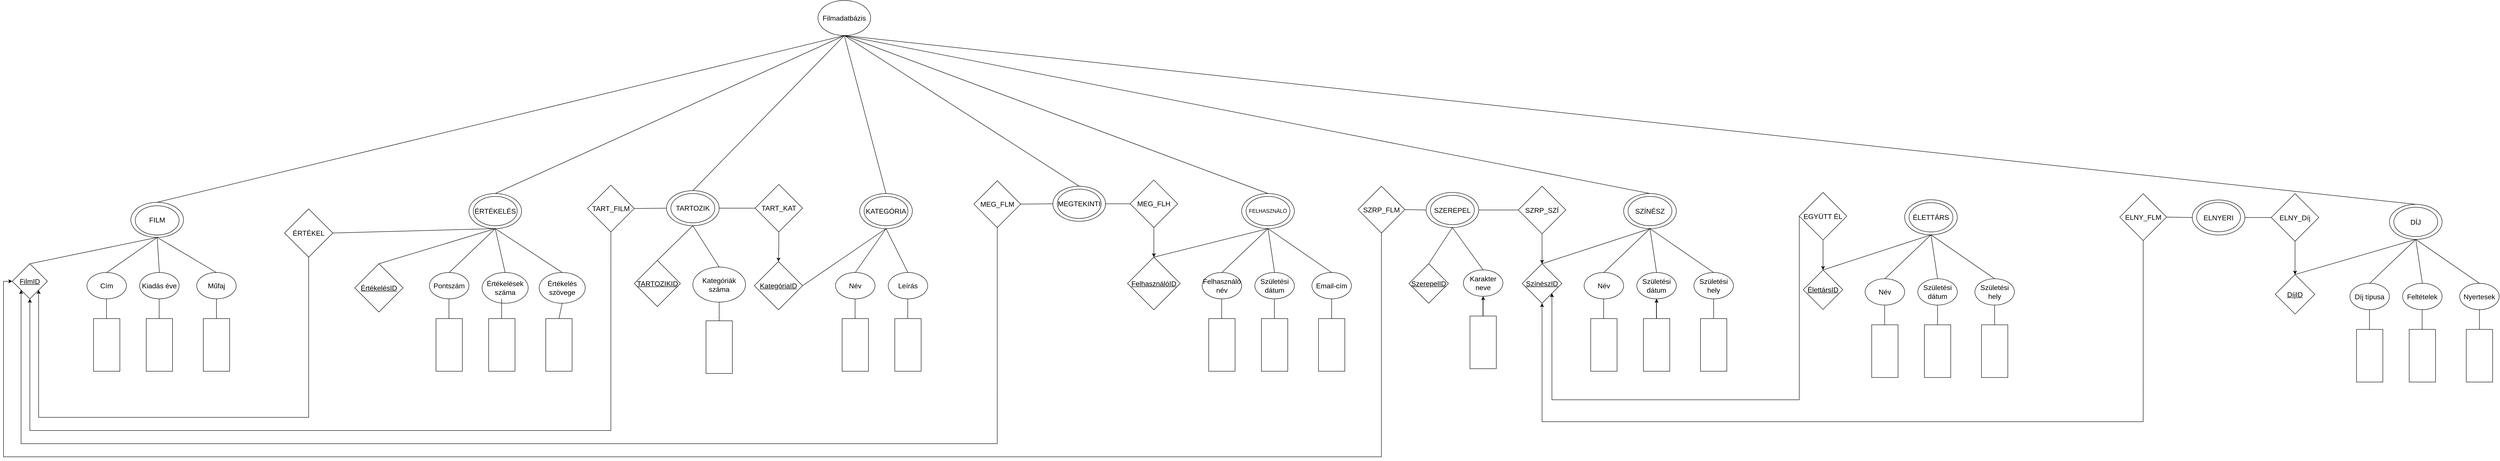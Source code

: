 <mxfile version="22.1.3" type="device">
  <diagram name="Page-1" id="rZ-eUcgFqtCECb6IA8Du">
    <mxGraphModel dx="1560" dy="2093" grid="1" gridSize="10" guides="1" tooltips="1" connect="1" arrows="1" fold="1" page="1" pageScale="1" pageWidth="827" pageHeight="1169" math="0" shadow="0">
      <root>
        <mxCell id="0" />
        <mxCell id="1" parent="0" />
        <mxCell id="nhvX_3EtibqRzgdDVzNb-2" value="&lt;font style=&quot;font-size: 16px;&quot;&gt;Filmadatbázis&lt;/font&gt;" style="ellipse;whiteSpace=wrap;html=1;fontSize=16;" parent="1" vertex="1">
          <mxGeometry x="1135" y="-200" width="120" height="80" as="geometry" />
        </mxCell>
        <mxCell id="nhvX_3EtibqRzgdDVzNb-3" value="FILM" style="ellipse;whiteSpace=wrap;html=1;fontSize=16;fillStyle=auto;shadow=0;labelBorderColor=none;labelBackgroundColor=none;" parent="1" vertex="1">
          <mxGeometry x="-430" y="260" width="120" height="80" as="geometry" />
        </mxCell>
        <mxCell id="nhvX_3EtibqRzgdDVzNb-5" value="ÉRTÉKELÉS" style="ellipse;whiteSpace=wrap;html=1;fontSize=16;" parent="1" vertex="1">
          <mxGeometry x="340" y="240" width="120" height="80" as="geometry" />
        </mxCell>
        <mxCell id="nhvX_3EtibqRzgdDVzNb-8" value="Cím" style="ellipse;whiteSpace=wrap;html=1;fontSize=16;" parent="1" vertex="1">
          <mxGeometry x="-530" y="420" width="90" height="60" as="geometry" />
        </mxCell>
        <mxCell id="nhvX_3EtibqRzgdDVzNb-9" value="Kiadás éve" style="ellipse;whiteSpace=wrap;html=1;fontSize=16;" parent="1" vertex="1">
          <mxGeometry x="-410" y="420" width="90" height="60" as="geometry" />
        </mxCell>
        <mxCell id="nhvX_3EtibqRzgdDVzNb-10" value="Műfaj" style="ellipse;whiteSpace=wrap;html=1;fontSize=16;" parent="1" vertex="1">
          <mxGeometry x="-280" y="420" width="90" height="60" as="geometry" />
        </mxCell>
        <mxCell id="nhvX_3EtibqRzgdDVzNb-11" value="" style="endArrow=none;html=1;rounded=0;entryX=0.5;entryY=1;entryDx=0;entryDy=0;exitX=0.5;exitY=0;exitDx=0;exitDy=0;fontSize=16;" parent="1" source="nhvX_3EtibqRzgdDVzNb-10" target="nhvX_3EtibqRzgdDVzNb-3" edge="1">
          <mxGeometry width="50" height="50" relative="1" as="geometry">
            <mxPoint x="-240" y="440" as="sourcePoint" />
            <mxPoint x="-190" y="390" as="targetPoint" />
          </mxGeometry>
        </mxCell>
        <mxCell id="nhvX_3EtibqRzgdDVzNb-12" value="" style="endArrow=none;html=1;rounded=0;exitX=0.5;exitY=0;exitDx=0;exitDy=0;fontSize=16;" parent="1" source="nhvX_3EtibqRzgdDVzNb-9" edge="1">
          <mxGeometry width="50" height="50" relative="1" as="geometry">
            <mxPoint x="-240" y="440" as="sourcePoint" />
            <mxPoint x="-370" y="340" as="targetPoint" />
          </mxGeometry>
        </mxCell>
        <mxCell id="nhvX_3EtibqRzgdDVzNb-13" value="" style="endArrow=none;html=1;rounded=0;entryX=0.5;entryY=1;entryDx=0;entryDy=0;exitX=0.5;exitY=0;exitDx=0;exitDy=0;fontSize=16;" parent="1" source="nhvX_3EtibqRzgdDVzNb-8" target="nhvX_3EtibqRzgdDVzNb-3" edge="1">
          <mxGeometry width="50" height="50" relative="1" as="geometry">
            <mxPoint x="-240" y="440" as="sourcePoint" />
            <mxPoint x="-190" y="390" as="targetPoint" />
          </mxGeometry>
        </mxCell>
        <mxCell id="nhvX_3EtibqRzgdDVzNb-14" value="" style="rounded=0;whiteSpace=wrap;html=1;rotation=90;fontSize=16;" parent="1" vertex="1">
          <mxGeometry x="-545" y="555" width="120" height="60" as="geometry" />
        </mxCell>
        <mxCell id="nhvX_3EtibqRzgdDVzNb-15" value="" style="rounded=0;whiteSpace=wrap;html=1;rotation=90;fontSize=16;" parent="1" vertex="1">
          <mxGeometry x="-295" y="555" width="120" height="60" as="geometry" />
        </mxCell>
        <mxCell id="nhvX_3EtibqRzgdDVzNb-16" value="" style="rounded=0;whiteSpace=wrap;html=1;rotation=90;fontSize=16;" parent="1" vertex="1">
          <mxGeometry x="-425" y="555" width="120" height="60" as="geometry" />
        </mxCell>
        <mxCell id="nhvX_3EtibqRzgdDVzNb-17" value="" style="endArrow=none;html=1;rounded=0;entryX=0.5;entryY=1;entryDx=0;entryDy=0;exitX=0;exitY=0.5;exitDx=0;exitDy=0;fontSize=16;" parent="1" source="nhvX_3EtibqRzgdDVzNb-15" target="nhvX_3EtibqRzgdDVzNb-10" edge="1">
          <mxGeometry width="50" height="50" relative="1" as="geometry">
            <mxPoint x="-240" y="540" as="sourcePoint" />
            <mxPoint x="-190" y="490" as="targetPoint" />
          </mxGeometry>
        </mxCell>
        <mxCell id="nhvX_3EtibqRzgdDVzNb-18" value="" style="endArrow=none;html=1;rounded=0;entryX=0.5;entryY=1;entryDx=0;entryDy=0;exitX=0;exitY=0.5;exitDx=0;exitDy=0;fontSize=16;" parent="1" edge="1">
          <mxGeometry width="50" height="50" relative="1" as="geometry">
            <mxPoint x="-365.48" y="525" as="sourcePoint" />
            <mxPoint x="-365.48" y="480" as="targetPoint" />
          </mxGeometry>
        </mxCell>
        <mxCell id="nhvX_3EtibqRzgdDVzNb-19" value="" style="endArrow=none;html=1;rounded=0;entryX=0.5;entryY=1;entryDx=0;entryDy=0;exitX=0;exitY=0.5;exitDx=0;exitDy=0;fontSize=16;" parent="1" edge="1">
          <mxGeometry width="50" height="50" relative="1" as="geometry">
            <mxPoint x="-485.48" y="525" as="sourcePoint" />
            <mxPoint x="-485.48" y="480" as="targetPoint" />
          </mxGeometry>
        </mxCell>
        <mxCell id="nhvX_3EtibqRzgdDVzNb-20" value="&lt;u style=&quot;font-size: 16px;&quot;&gt;FilmID&lt;/u&gt;" style="rhombus;whiteSpace=wrap;html=1;fontSize=16;" parent="1" vertex="1">
          <mxGeometry x="-700" y="400" width="80" height="80" as="geometry" />
        </mxCell>
        <mxCell id="nhvX_3EtibqRzgdDVzNb-21" value="" style="endArrow=none;html=1;rounded=0;entryX=0.5;entryY=1;entryDx=0;entryDy=0;exitX=0.5;exitY=0;exitDx=0;exitDy=0;fontSize=16;" parent="1" source="nhvX_3EtibqRzgdDVzNb-20" target="nhvX_3EtibqRzgdDVzNb-3" edge="1">
          <mxGeometry width="50" height="50" relative="1" as="geometry">
            <mxPoint x="-500" y="450" as="sourcePoint" />
            <mxPoint x="-450" y="400" as="targetPoint" />
          </mxGeometry>
        </mxCell>
        <mxCell id="nhvX_3EtibqRzgdDVzNb-31" value="Pontszám" style="ellipse;whiteSpace=wrap;html=1;fontSize=16;" parent="1" vertex="1">
          <mxGeometry x="250" y="420" width="90" height="60" as="geometry" />
        </mxCell>
        <mxCell id="nhvX_3EtibqRzgdDVzNb-32" value="Értékelések száma" style="ellipse;whiteSpace=wrap;html=1;fontSize=16;" parent="1" vertex="1">
          <mxGeometry x="370" y="420" width="105" height="70" as="geometry" />
        </mxCell>
        <mxCell id="nhvX_3EtibqRzgdDVzNb-33" value="Értékelés szövege" style="ellipse;whiteSpace=wrap;html=1;fontSize=16;" parent="1" vertex="1">
          <mxGeometry x="500" y="420" width="105" height="70" as="geometry" />
        </mxCell>
        <mxCell id="nhvX_3EtibqRzgdDVzNb-34" value="" style="rounded=0;whiteSpace=wrap;html=1;rotation=90;fontSize=16;" parent="1" vertex="1">
          <mxGeometry x="235" y="555" width="120" height="60" as="geometry" />
        </mxCell>
        <mxCell id="nhvX_3EtibqRzgdDVzNb-35" value="" style="rounded=0;whiteSpace=wrap;html=1;rotation=90;fontSize=16;" parent="1" vertex="1">
          <mxGeometry x="485" y="555" width="120" height="60" as="geometry" />
        </mxCell>
        <mxCell id="nhvX_3EtibqRzgdDVzNb-36" value="" style="rounded=0;whiteSpace=wrap;html=1;rotation=90;fontSize=16;" parent="1" vertex="1">
          <mxGeometry x="355" y="555" width="120" height="60" as="geometry" />
        </mxCell>
        <mxCell id="nhvX_3EtibqRzgdDVzNb-37" value="" style="endArrow=none;html=1;rounded=0;entryX=0.5;entryY=1;entryDx=0;entryDy=0;exitX=0;exitY=0.5;exitDx=0;exitDy=0;fontSize=16;" parent="1" source="nhvX_3EtibqRzgdDVzNb-35" target="nhvX_3EtibqRzgdDVzNb-33" edge="1">
          <mxGeometry width="50" height="50" relative="1" as="geometry">
            <mxPoint x="540" y="540" as="sourcePoint" />
            <mxPoint x="590" y="490" as="targetPoint" />
          </mxGeometry>
        </mxCell>
        <mxCell id="nhvX_3EtibqRzgdDVzNb-38" value="" style="endArrow=none;html=1;rounded=0;entryX=0.5;entryY=1;entryDx=0;entryDy=0;exitX=0;exitY=0.5;exitDx=0;exitDy=0;fontSize=16;" parent="1" edge="1">
          <mxGeometry width="50" height="50" relative="1" as="geometry">
            <mxPoint x="414.52" y="525" as="sourcePoint" />
            <mxPoint x="414.52" y="480" as="targetPoint" />
          </mxGeometry>
        </mxCell>
        <mxCell id="nhvX_3EtibqRzgdDVzNb-39" value="" style="endArrow=none;html=1;rounded=0;entryX=0.5;entryY=1;entryDx=0;entryDy=0;exitX=0;exitY=0.5;exitDx=0;exitDy=0;fontSize=16;" parent="1" edge="1">
          <mxGeometry width="50" height="50" relative="1" as="geometry">
            <mxPoint x="294.52" y="525" as="sourcePoint" />
            <mxPoint x="294.52" y="480" as="targetPoint" />
          </mxGeometry>
        </mxCell>
        <mxCell id="nhvX_3EtibqRzgdDVzNb-40" value="&lt;u style=&quot;font-size: 16px;&quot;&gt;ÉrtékelésID&lt;/u&gt;" style="rhombus;whiteSpace=wrap;html=1;fontSize=16;" parent="1" vertex="1">
          <mxGeometry x="80" y="400" width="110" height="110" as="geometry" />
        </mxCell>
        <mxCell id="nhvX_3EtibqRzgdDVzNb-41" value="" style="endArrow=none;html=1;rounded=0;entryX=0.5;entryY=1;entryDx=0;entryDy=0;exitX=0.5;exitY=0;exitDx=0;exitDy=0;fontSize=16;" parent="1" source="nhvX_3EtibqRzgdDVzNb-40" target="nhvX_3EtibqRzgdDVzNb-5" edge="1">
          <mxGeometry width="50" height="50" relative="1" as="geometry">
            <mxPoint x="130" y="470" as="sourcePoint" />
            <mxPoint x="180" y="420" as="targetPoint" />
          </mxGeometry>
        </mxCell>
        <mxCell id="nhvX_3EtibqRzgdDVzNb-42" value="" style="endArrow=none;html=1;rounded=0;entryX=0.5;entryY=1;entryDx=0;entryDy=0;exitX=0.5;exitY=0;exitDx=0;exitDy=0;fontSize=16;" parent="1" source="nhvX_3EtibqRzgdDVzNb-31" target="nhvX_3EtibqRzgdDVzNb-5" edge="1">
          <mxGeometry width="50" height="50" relative="1" as="geometry">
            <mxPoint x="130" y="470" as="sourcePoint" />
            <mxPoint x="180" y="420" as="targetPoint" />
          </mxGeometry>
        </mxCell>
        <mxCell id="nhvX_3EtibqRzgdDVzNb-43" value="" style="endArrow=none;html=1;rounded=0;entryX=0.5;entryY=1;entryDx=0;entryDy=0;exitX=0.5;exitY=0;exitDx=0;exitDy=0;fontSize=16;" parent="1" source="nhvX_3EtibqRzgdDVzNb-32" target="nhvX_3EtibqRzgdDVzNb-5" edge="1">
          <mxGeometry width="50" height="50" relative="1" as="geometry">
            <mxPoint x="130" y="470" as="sourcePoint" />
            <mxPoint x="180" y="420" as="targetPoint" />
          </mxGeometry>
        </mxCell>
        <mxCell id="nhvX_3EtibqRzgdDVzNb-44" value="" style="endArrow=none;html=1;rounded=0;exitX=0.5;exitY=0;exitDx=0;exitDy=0;fontSize=16;" parent="1" source="nhvX_3EtibqRzgdDVzNb-33" edge="1">
          <mxGeometry width="50" height="50" relative="1" as="geometry">
            <mxPoint x="130" y="470" as="sourcePoint" />
            <mxPoint x="400" y="320" as="targetPoint" />
          </mxGeometry>
        </mxCell>
        <mxCell id="nhvX_3EtibqRzgdDVzNb-90" value="KATEGÓRIA" style="ellipse;whiteSpace=wrap;html=1;fontSize=16;" parent="1" vertex="1">
          <mxGeometry x="1230" y="240" width="120" height="80" as="geometry" />
        </mxCell>
        <mxCell id="nhvX_3EtibqRzgdDVzNb-91" value="Név" style="ellipse;whiteSpace=wrap;html=1;fontSize=16;" parent="1" vertex="1">
          <mxGeometry x="1175" y="420" width="90" height="60" as="geometry" />
        </mxCell>
        <mxCell id="nhvX_3EtibqRzgdDVzNb-92" value="Leírás" style="ellipse;whiteSpace=wrap;html=1;fontSize=16;" parent="1" vertex="1">
          <mxGeometry x="1295" y="420" width="90" height="60" as="geometry" />
        </mxCell>
        <mxCell id="nhvX_3EtibqRzgdDVzNb-94" value="" style="rounded=0;whiteSpace=wrap;html=1;rotation=90;fontSize=16;" parent="1" vertex="1">
          <mxGeometry x="1160" y="555" width="120" height="60" as="geometry" />
        </mxCell>
        <mxCell id="nhvX_3EtibqRzgdDVzNb-96" value="" style="rounded=0;whiteSpace=wrap;html=1;rotation=90;fontSize=16;" parent="1" vertex="1">
          <mxGeometry x="1280" y="555" width="120" height="60" as="geometry" />
        </mxCell>
        <mxCell id="nhvX_3EtibqRzgdDVzNb-98" value="" style="endArrow=none;html=1;rounded=0;entryX=0.5;entryY=1;entryDx=0;entryDy=0;exitX=0;exitY=0.5;exitDx=0;exitDy=0;fontSize=16;" parent="1" edge="1">
          <mxGeometry width="50" height="50" relative="1" as="geometry">
            <mxPoint x="1339.52" y="525" as="sourcePoint" />
            <mxPoint x="1339.52" y="480" as="targetPoint" />
          </mxGeometry>
        </mxCell>
        <mxCell id="nhvX_3EtibqRzgdDVzNb-99" value="" style="endArrow=none;html=1;rounded=0;entryX=0.5;entryY=1;entryDx=0;entryDy=0;exitX=0;exitY=0.5;exitDx=0;exitDy=0;fontSize=16;" parent="1" edge="1">
          <mxGeometry width="50" height="50" relative="1" as="geometry">
            <mxPoint x="1219.52" y="525" as="sourcePoint" />
            <mxPoint x="1219.52" y="480" as="targetPoint" />
          </mxGeometry>
        </mxCell>
        <mxCell id="nhvX_3EtibqRzgdDVzNb-100" value="&lt;u style=&quot;font-size: 16px;&quot;&gt;KategóriaID&lt;/u&gt;" style="rhombus;whiteSpace=wrap;html=1;fontSize=16;" parent="1" vertex="1">
          <mxGeometry x="990" y="395" width="110" height="110" as="geometry" />
        </mxCell>
        <mxCell id="nhvX_3EtibqRzgdDVzNb-101" value="" style="endArrow=none;html=1;rounded=0;entryX=0.5;entryY=1;entryDx=0;entryDy=0;exitX=1;exitY=0.5;exitDx=0;exitDy=0;fontSize=16;" parent="1" source="nhvX_3EtibqRzgdDVzNb-100" target="nhvX_3EtibqRzgdDVzNb-90" edge="1">
          <mxGeometry width="50" height="50" relative="1" as="geometry">
            <mxPoint x="1020" y="470" as="sourcePoint" />
            <mxPoint x="1070" y="420" as="targetPoint" />
          </mxGeometry>
        </mxCell>
        <mxCell id="nhvX_3EtibqRzgdDVzNb-102" value="" style="endArrow=none;html=1;rounded=0;entryX=0.5;entryY=1;entryDx=0;entryDy=0;exitX=0.5;exitY=0;exitDx=0;exitDy=0;fontSize=16;" parent="1" source="nhvX_3EtibqRzgdDVzNb-91" target="nhvX_3EtibqRzgdDVzNb-90" edge="1">
          <mxGeometry width="50" height="50" relative="1" as="geometry">
            <mxPoint x="1020" y="470" as="sourcePoint" />
            <mxPoint x="1070" y="420" as="targetPoint" />
          </mxGeometry>
        </mxCell>
        <mxCell id="nhvX_3EtibqRzgdDVzNb-103" value="" style="endArrow=none;html=1;rounded=0;entryX=0.5;entryY=1;entryDx=0;entryDy=0;exitX=0.5;exitY=0;exitDx=0;exitDy=0;fontSize=16;" parent="1" source="nhvX_3EtibqRzgdDVzNb-92" target="nhvX_3EtibqRzgdDVzNb-90" edge="1">
          <mxGeometry width="50" height="50" relative="1" as="geometry">
            <mxPoint x="1020" y="470" as="sourcePoint" />
            <mxPoint x="1070" y="420" as="targetPoint" />
          </mxGeometry>
        </mxCell>
        <mxCell id="nhvX_3EtibqRzgdDVzNb-105" value="" style="ellipse;whiteSpace=wrap;html=1;fontSize=16;" parent="1" vertex="1">
          <mxGeometry x="2100" y="240" width="120" height="80" as="geometry" />
        </mxCell>
        <mxCell id="nhvX_3EtibqRzgdDVzNb-106" value="Felhasználó név" style="ellipse;whiteSpace=wrap;html=1;fontSize=16;" parent="1" vertex="1">
          <mxGeometry x="2010" y="420" width="90" height="60" as="geometry" />
        </mxCell>
        <mxCell id="nhvX_3EtibqRzgdDVzNb-107" value="Születési dátum" style="ellipse;whiteSpace=wrap;html=1;fontSize=16;" parent="1" vertex="1">
          <mxGeometry x="2130" y="420" width="90" height="60" as="geometry" />
        </mxCell>
        <mxCell id="nhvX_3EtibqRzgdDVzNb-108" value="Email-cím" style="ellipse;whiteSpace=wrap;html=1;fontSize=16;" parent="1" vertex="1">
          <mxGeometry x="2260" y="420" width="90" height="60" as="geometry" />
        </mxCell>
        <mxCell id="nhvX_3EtibqRzgdDVzNb-109" value="" style="rounded=0;whiteSpace=wrap;html=1;rotation=90;fontSize=16;" parent="1" vertex="1">
          <mxGeometry x="1995" y="555" width="120" height="60" as="geometry" />
        </mxCell>
        <mxCell id="nhvX_3EtibqRzgdDVzNb-110" value="" style="rounded=0;whiteSpace=wrap;html=1;rotation=90;fontSize=16;" parent="1" vertex="1">
          <mxGeometry x="2245" y="555" width="120" height="60" as="geometry" />
        </mxCell>
        <mxCell id="nhvX_3EtibqRzgdDVzNb-111" value="" style="rounded=0;whiteSpace=wrap;html=1;rotation=90;fontSize=16;" parent="1" vertex="1">
          <mxGeometry x="2115" y="555" width="120" height="60" as="geometry" />
        </mxCell>
        <mxCell id="nhvX_3EtibqRzgdDVzNb-112" value="" style="endArrow=none;html=1;rounded=0;entryX=0.5;entryY=1;entryDx=0;entryDy=0;exitX=0;exitY=0.5;exitDx=0;exitDy=0;fontSize=16;" parent="1" source="nhvX_3EtibqRzgdDVzNb-110" target="nhvX_3EtibqRzgdDVzNb-108" edge="1">
          <mxGeometry width="50" height="50" relative="1" as="geometry">
            <mxPoint x="2300" y="540" as="sourcePoint" />
            <mxPoint x="2350" y="490" as="targetPoint" />
          </mxGeometry>
        </mxCell>
        <mxCell id="nhvX_3EtibqRzgdDVzNb-113" value="" style="endArrow=none;html=1;rounded=0;entryX=0.5;entryY=1;entryDx=0;entryDy=0;exitX=0;exitY=0.5;exitDx=0;exitDy=0;fontSize=16;" parent="1" edge="1">
          <mxGeometry width="50" height="50" relative="1" as="geometry">
            <mxPoint x="2174.52" y="525" as="sourcePoint" />
            <mxPoint x="2174.52" y="480" as="targetPoint" />
          </mxGeometry>
        </mxCell>
        <mxCell id="nhvX_3EtibqRzgdDVzNb-114" value="" style="endArrow=none;html=1;rounded=0;entryX=0.5;entryY=1;entryDx=0;entryDy=0;exitX=0;exitY=0.5;exitDx=0;exitDy=0;fontSize=16;" parent="1" edge="1">
          <mxGeometry width="50" height="50" relative="1" as="geometry">
            <mxPoint x="2054.52" y="525" as="sourcePoint" />
            <mxPoint x="2054.52" y="480" as="targetPoint" />
          </mxGeometry>
        </mxCell>
        <mxCell id="nhvX_3EtibqRzgdDVzNb-115" value="&lt;u style=&quot;font-size: 16px;&quot;&gt;FelhasználóID&lt;/u&gt;" style="rhombus;whiteSpace=wrap;html=1;fontSize=16;" parent="1" vertex="1">
          <mxGeometry x="1840" y="385" width="120" height="120" as="geometry" />
        </mxCell>
        <mxCell id="nhvX_3EtibqRzgdDVzNb-116" value="" style="endArrow=none;html=1;rounded=0;entryX=0.5;entryY=1;entryDx=0;entryDy=0;exitX=0.5;exitY=0;exitDx=0;exitDy=0;fontSize=16;" parent="1" source="nhvX_3EtibqRzgdDVzNb-115" target="nhvX_3EtibqRzgdDVzNb-105" edge="1">
          <mxGeometry width="50" height="50" relative="1" as="geometry">
            <mxPoint x="1890" y="470" as="sourcePoint" />
            <mxPoint x="1940" y="420" as="targetPoint" />
          </mxGeometry>
        </mxCell>
        <mxCell id="nhvX_3EtibqRzgdDVzNb-117" value="" style="endArrow=none;html=1;rounded=0;entryX=0.5;entryY=1;entryDx=0;entryDy=0;exitX=0.5;exitY=0;exitDx=0;exitDy=0;fontSize=16;" parent="1" source="nhvX_3EtibqRzgdDVzNb-106" target="nhvX_3EtibqRzgdDVzNb-105" edge="1">
          <mxGeometry width="50" height="50" relative="1" as="geometry">
            <mxPoint x="1890" y="470" as="sourcePoint" />
            <mxPoint x="1940" y="420" as="targetPoint" />
          </mxGeometry>
        </mxCell>
        <mxCell id="nhvX_3EtibqRzgdDVzNb-118" value="" style="endArrow=none;html=1;rounded=0;entryX=0.5;entryY=1;entryDx=0;entryDy=0;exitX=0.5;exitY=0;exitDx=0;exitDy=0;fontSize=16;" parent="1" source="nhvX_3EtibqRzgdDVzNb-107" target="nhvX_3EtibqRzgdDVzNb-105" edge="1">
          <mxGeometry width="50" height="50" relative="1" as="geometry">
            <mxPoint x="1890" y="470" as="sourcePoint" />
            <mxPoint x="1940" y="420" as="targetPoint" />
          </mxGeometry>
        </mxCell>
        <mxCell id="nhvX_3EtibqRzgdDVzNb-119" value="" style="endArrow=none;html=1;rounded=0;exitX=0.5;exitY=0;exitDx=0;exitDy=0;fontSize=16;" parent="1" source="nhvX_3EtibqRzgdDVzNb-108" edge="1">
          <mxGeometry width="50" height="50" relative="1" as="geometry">
            <mxPoint x="1890" y="470" as="sourcePoint" />
            <mxPoint x="2160" y="320" as="targetPoint" />
          </mxGeometry>
        </mxCell>
        <mxCell id="nhvX_3EtibqRzgdDVzNb-120" value="SZÍNÉSZ" style="ellipse;whiteSpace=wrap;html=1;fontSize=16;" parent="1" vertex="1">
          <mxGeometry x="2970" y="240" width="120" height="80" as="geometry" />
        </mxCell>
        <mxCell id="nhvX_3EtibqRzgdDVzNb-121" value="Név" style="ellipse;whiteSpace=wrap;html=1;fontSize=16;" parent="1" vertex="1">
          <mxGeometry x="2880" y="420" width="90" height="60" as="geometry" />
        </mxCell>
        <mxCell id="nhvX_3EtibqRzgdDVzNb-122" value="Születési dátum" style="ellipse;whiteSpace=wrap;html=1;fontSize=16;" parent="1" vertex="1">
          <mxGeometry x="3000" y="420" width="90" height="60" as="geometry" />
        </mxCell>
        <mxCell id="nhvX_3EtibqRzgdDVzNb-123" value="Születési hely" style="ellipse;whiteSpace=wrap;html=1;fontSize=16;" parent="1" vertex="1">
          <mxGeometry x="3130" y="420" width="90" height="60" as="geometry" />
        </mxCell>
        <mxCell id="nhvX_3EtibqRzgdDVzNb-124" value="" style="rounded=0;whiteSpace=wrap;html=1;rotation=90;fontSize=16;" parent="1" vertex="1">
          <mxGeometry x="2865" y="555" width="120" height="60" as="geometry" />
        </mxCell>
        <mxCell id="nhvX_3EtibqRzgdDVzNb-125" value="" style="rounded=0;whiteSpace=wrap;html=1;rotation=90;fontSize=16;" parent="1" vertex="1">
          <mxGeometry x="3115" y="555" width="120" height="60" as="geometry" />
        </mxCell>
        <mxCell id="nhvX_3EtibqRzgdDVzNb-218" value="" style="edgeStyle=orthogonalEdgeStyle;rounded=0;orthogonalLoop=1;jettySize=auto;html=1;" parent="1" source="nhvX_3EtibqRzgdDVzNb-126" target="nhvX_3EtibqRzgdDVzNb-122" edge="1">
          <mxGeometry relative="1" as="geometry" />
        </mxCell>
        <mxCell id="nhvX_3EtibqRzgdDVzNb-126" value="" style="rounded=0;whiteSpace=wrap;html=1;rotation=90;fontSize=16;" parent="1" vertex="1">
          <mxGeometry x="2985" y="555" width="120" height="60" as="geometry" />
        </mxCell>
        <mxCell id="nhvX_3EtibqRzgdDVzNb-127" value="" style="endArrow=none;html=1;rounded=0;entryX=0.5;entryY=1;entryDx=0;entryDy=0;exitX=0;exitY=0.5;exitDx=0;exitDy=0;fontSize=16;" parent="1" source="nhvX_3EtibqRzgdDVzNb-125" target="nhvX_3EtibqRzgdDVzNb-123" edge="1">
          <mxGeometry width="50" height="50" relative="1" as="geometry">
            <mxPoint x="3170" y="540" as="sourcePoint" />
            <mxPoint x="3220" y="490" as="targetPoint" />
          </mxGeometry>
        </mxCell>
        <mxCell id="nhvX_3EtibqRzgdDVzNb-128" value="" style="endArrow=none;html=1;rounded=0;entryX=0.5;entryY=1;entryDx=0;entryDy=0;exitX=0;exitY=0.5;exitDx=0;exitDy=0;fontSize=16;" parent="1" edge="1">
          <mxGeometry width="50" height="50" relative="1" as="geometry">
            <mxPoint x="3044.52" y="525" as="sourcePoint" />
            <mxPoint x="3044.52" y="480" as="targetPoint" />
          </mxGeometry>
        </mxCell>
        <mxCell id="nhvX_3EtibqRzgdDVzNb-129" value="" style="endArrow=none;html=1;rounded=0;entryX=0.5;entryY=1;entryDx=0;entryDy=0;exitX=0;exitY=0.5;exitDx=0;exitDy=0;fontSize=16;" parent="1" edge="1">
          <mxGeometry width="50" height="50" relative="1" as="geometry">
            <mxPoint x="2924.52" y="525" as="sourcePoint" />
            <mxPoint x="2924.52" y="480" as="targetPoint" />
          </mxGeometry>
        </mxCell>
        <mxCell id="nhvX_3EtibqRzgdDVzNb-130" value="&lt;u style=&quot;border-color: var(--border-color);&quot;&gt;SzínészID&lt;/u&gt;" style="rhombus;whiteSpace=wrap;html=1;fontSize=16;" parent="1" vertex="1">
          <mxGeometry x="2739.16" y="400" width="90" height="90" as="geometry" />
        </mxCell>
        <mxCell id="nhvX_3EtibqRzgdDVzNb-131" value="" style="endArrow=none;html=1;rounded=0;entryX=0.5;entryY=1;entryDx=0;entryDy=0;exitX=0.5;exitY=0;exitDx=0;exitDy=0;fontSize=16;" parent="1" source="nhvX_3EtibqRzgdDVzNb-130" target="nhvX_3EtibqRzgdDVzNb-120" edge="1">
          <mxGeometry width="50" height="50" relative="1" as="geometry">
            <mxPoint x="2760" y="470" as="sourcePoint" />
            <mxPoint x="2810" y="420" as="targetPoint" />
          </mxGeometry>
        </mxCell>
        <mxCell id="nhvX_3EtibqRzgdDVzNb-132" value="" style="endArrow=none;html=1;rounded=0;entryX=0.5;entryY=1;entryDx=0;entryDy=0;exitX=0.5;exitY=0;exitDx=0;exitDy=0;fontSize=16;" parent="1" source="nhvX_3EtibqRzgdDVzNb-121" target="nhvX_3EtibqRzgdDVzNb-120" edge="1">
          <mxGeometry width="50" height="50" relative="1" as="geometry">
            <mxPoint x="2760" y="470" as="sourcePoint" />
            <mxPoint x="2810" y="420" as="targetPoint" />
          </mxGeometry>
        </mxCell>
        <mxCell id="nhvX_3EtibqRzgdDVzNb-133" value="" style="endArrow=none;html=1;rounded=0;entryX=0.5;entryY=1;entryDx=0;entryDy=0;exitX=0.5;exitY=0;exitDx=0;exitDy=0;fontSize=16;" parent="1" source="nhvX_3EtibqRzgdDVzNb-122" target="nhvX_3EtibqRzgdDVzNb-120" edge="1">
          <mxGeometry width="50" height="50" relative="1" as="geometry">
            <mxPoint x="2760" y="470" as="sourcePoint" />
            <mxPoint x="2810" y="420" as="targetPoint" />
          </mxGeometry>
        </mxCell>
        <mxCell id="nhvX_3EtibqRzgdDVzNb-134" value="" style="endArrow=none;html=1;rounded=0;exitX=0.5;exitY=0;exitDx=0;exitDy=0;fontSize=16;" parent="1" source="nhvX_3EtibqRzgdDVzNb-123" edge="1">
          <mxGeometry width="50" height="50" relative="1" as="geometry">
            <mxPoint x="2760" y="470" as="sourcePoint" />
            <mxPoint x="3030" y="320" as="targetPoint" />
          </mxGeometry>
        </mxCell>
        <mxCell id="nhvX_3EtibqRzgdDVzNb-138" value="" style="endArrow=none;html=1;rounded=0;exitX=0.5;exitY=0;exitDx=0;exitDy=0;entryX=0.5;entryY=1;entryDx=0;entryDy=0;fontSize=16;" parent="1" source="nhvX_3EtibqRzgdDVzNb-3" target="nhvX_3EtibqRzgdDVzNb-2" edge="1">
          <mxGeometry width="50" height="50" relative="1" as="geometry">
            <mxPoint x="500" y="250" as="sourcePoint" />
            <mxPoint x="550" y="200" as="targetPoint" />
          </mxGeometry>
        </mxCell>
        <mxCell id="nhvX_3EtibqRzgdDVzNb-139" value="" style="endArrow=none;html=1;rounded=0;exitX=0.5;exitY=0;exitDx=0;exitDy=0;entryX=0.5;entryY=1;entryDx=0;entryDy=0;fontSize=16;" parent="1" source="nhvX_3EtibqRzgdDVzNb-5" target="nhvX_3EtibqRzgdDVzNb-2" edge="1">
          <mxGeometry width="50" height="50" relative="1" as="geometry">
            <mxPoint x="500" y="250" as="sourcePoint" />
            <mxPoint x="550" y="200" as="targetPoint" />
          </mxGeometry>
        </mxCell>
        <mxCell id="nhvX_3EtibqRzgdDVzNb-140" value="" style="endArrow=none;html=1;rounded=0;exitX=0.5;exitY=0;exitDx=0;exitDy=0;entryX=0.5;entryY=1;entryDx=0;entryDy=0;fontSize=16;" parent="1" source="nhvX_3EtibqRzgdDVzNb-90" target="nhvX_3EtibqRzgdDVzNb-2" edge="1">
          <mxGeometry width="50" height="50" relative="1" as="geometry">
            <mxPoint x="500" y="250" as="sourcePoint" />
            <mxPoint x="1190" y="-120" as="targetPoint" />
          </mxGeometry>
        </mxCell>
        <mxCell id="nhvX_3EtibqRzgdDVzNb-141" value="" style="endArrow=none;html=1;rounded=0;exitX=0.5;exitY=0;exitDx=0;exitDy=0;entryX=0.5;entryY=1;entryDx=0;entryDy=0;fontSize=16;" parent="1" source="nhvX_3EtibqRzgdDVzNb-105" target="nhvX_3EtibqRzgdDVzNb-2" edge="1">
          <mxGeometry width="50" height="50" relative="1" as="geometry">
            <mxPoint x="1680" y="130" as="sourcePoint" />
            <mxPoint x="1350" y="-110" as="targetPoint" />
          </mxGeometry>
        </mxCell>
        <mxCell id="nhvX_3EtibqRzgdDVzNb-142" value="" style="endArrow=none;html=1;rounded=0;entryX=0.5;entryY=1;entryDx=0;entryDy=0;exitX=0.5;exitY=0;exitDx=0;exitDy=0;fontSize=16;" parent="1" source="nhvX_3EtibqRzgdDVzNb-120" target="nhvX_3EtibqRzgdDVzNb-2" edge="1">
          <mxGeometry width="50" height="50" relative="1" as="geometry">
            <mxPoint x="1710" y="130" as="sourcePoint" />
            <mxPoint x="1760" y="80" as="targetPoint" />
          </mxGeometry>
        </mxCell>
        <mxCell id="nhvX_3EtibqRzgdDVzNb-147" style="edgeStyle=orthogonalEdgeStyle;rounded=0;orthogonalLoop=1;jettySize=auto;html=1;exitX=0.5;exitY=1;exitDx=0;exitDy=0;entryX=1;entryY=1;entryDx=0;entryDy=0;" parent="1" source="nhvX_3EtibqRzgdDVzNb-144" target="nhvX_3EtibqRzgdDVzNb-20" edge="1">
          <mxGeometry relative="1" as="geometry">
            <mxPoint x="-620" y="440" as="targetPoint" />
            <Array as="points">
              <mxPoint x="-25" y="750" />
              <mxPoint x="-640" y="750" />
            </Array>
          </mxGeometry>
        </mxCell>
        <mxCell id="nhvX_3EtibqRzgdDVzNb-144" value="&lt;font style=&quot;font-size: 16px;&quot;&gt;ÉRTÉKEL&lt;/font&gt;" style="rhombus;whiteSpace=wrap;html=1;" parent="1" vertex="1">
          <mxGeometry x="-80" y="275" width="110" height="110" as="geometry" />
        </mxCell>
        <mxCell id="nhvX_3EtibqRzgdDVzNb-145" value="" style="endArrow=none;html=1;rounded=0;entryX=0.5;entryY=1;entryDx=0;entryDy=0;exitX=1;exitY=0.5;exitDx=0;exitDy=0;" parent="1" source="nhvX_3EtibqRzgdDVzNb-144" target="nhvX_3EtibqRzgdDVzNb-5" edge="1">
          <mxGeometry width="50" height="50" relative="1" as="geometry">
            <mxPoint x="-10" y="510" as="sourcePoint" />
            <mxPoint x="40" y="460" as="targetPoint" />
          </mxGeometry>
        </mxCell>
        <mxCell id="nhvX_3EtibqRzgdDVzNb-149" value="" style="ellipse;whiteSpace=wrap;html=1;fillStyle=solid;fillColor=none;" parent="1" vertex="1">
          <mxGeometry x="-420" y="267.91" width="100" height="66.67" as="geometry" />
        </mxCell>
        <mxCell id="nhvX_3EtibqRzgdDVzNb-150" value="" style="ellipse;whiteSpace=wrap;html=1;fillStyle=solid;fillColor=none;" parent="1" vertex="1">
          <mxGeometry x="350" y="246.66" width="100" height="66.67" as="geometry" />
        </mxCell>
        <mxCell id="nhvX_3EtibqRzgdDVzNb-151" value="" style="ellipse;whiteSpace=wrap;html=1;fillStyle=solid;fillColor=none;" parent="1" vertex="1">
          <mxGeometry x="1240" y="246.67" width="100" height="66.67" as="geometry" />
        </mxCell>
        <mxCell id="nhvX_3EtibqRzgdDVzNb-153" value="" style="ellipse;whiteSpace=wrap;html=1;fillStyle=solid;fillColor=none;" parent="1" vertex="1">
          <mxGeometry x="2980" y="246.66" width="100" height="66.67" as="geometry" />
        </mxCell>
        <mxCell id="nhvX_3EtibqRzgdDVzNb-156" value="TARTOZIK" style="ellipse;whiteSpace=wrap;html=1;fontSize=16;" parent="1" vertex="1">
          <mxGeometry x="790" y="233.34" width="120" height="80" as="geometry" />
        </mxCell>
        <mxCell id="nhvX_3EtibqRzgdDVzNb-157" value="" style="ellipse;whiteSpace=wrap;html=1;fillStyle=solid;fillColor=none;" parent="1" vertex="1">
          <mxGeometry x="800" y="240.0" width="100" height="66.67" as="geometry" />
        </mxCell>
        <mxCell id="nhvX_3EtibqRzgdDVzNb-161" style="edgeStyle=orthogonalEdgeStyle;rounded=0;orthogonalLoop=1;jettySize=auto;html=1;exitX=0.5;exitY=1;exitDx=0;exitDy=0;entryX=0.5;entryY=0;entryDx=0;entryDy=0;" parent="1" source="nhvX_3EtibqRzgdDVzNb-158" target="nhvX_3EtibqRzgdDVzNb-100" edge="1">
          <mxGeometry relative="1" as="geometry" />
        </mxCell>
        <mxCell id="nhvX_3EtibqRzgdDVzNb-158" value="&lt;font style=&quot;font-size: 16px;&quot;&gt;TART_KAT&lt;/font&gt;" style="rhombus;whiteSpace=wrap;html=1;" parent="1" vertex="1">
          <mxGeometry x="991.67" y="219.17" width="108.33" height="108.33" as="geometry" />
        </mxCell>
        <mxCell id="nhvX_3EtibqRzgdDVzNb-159" value="" style="endArrow=none;html=1;rounded=0;entryX=1;entryY=0.5;entryDx=0;entryDy=0;exitX=0;exitY=0.5;exitDx=0;exitDy=0;" parent="1" source="nhvX_3EtibqRzgdDVzNb-158" target="nhvX_3EtibqRzgdDVzNb-156" edge="1">
          <mxGeometry width="50" height="50" relative="1" as="geometry">
            <mxPoint x="870" y="350" as="sourcePoint" />
            <mxPoint x="920" y="300" as="targetPoint" />
          </mxGeometry>
        </mxCell>
        <mxCell id="nhvX_3EtibqRzgdDVzNb-163" style="edgeStyle=orthogonalEdgeStyle;rounded=0;orthogonalLoop=1;jettySize=auto;html=1;exitX=0.5;exitY=1;exitDx=0;exitDy=0;entryX=0.5;entryY=1;entryDx=0;entryDy=0;" parent="1" source="nhvX_3EtibqRzgdDVzNb-162" target="nhvX_3EtibqRzgdDVzNb-20" edge="1">
          <mxGeometry relative="1" as="geometry">
            <mxPoint x="50" y="800" as="targetPoint" />
            <Array as="points">
              <mxPoint x="663" y="780" />
              <mxPoint x="-660" y="780" />
            </Array>
          </mxGeometry>
        </mxCell>
        <mxCell id="nhvX_3EtibqRzgdDVzNb-162" value="&lt;font style=&quot;font-size: 16px;&quot;&gt;TART_FILM&lt;/font&gt;" style="rhombus;whiteSpace=wrap;html=1;" parent="1" vertex="1">
          <mxGeometry x="610" y="220.84" width="106.66" height="106.66" as="geometry" />
        </mxCell>
        <mxCell id="nhvX_3EtibqRzgdDVzNb-164" value="" style="endArrow=none;html=1;rounded=0;entryX=0;entryY=0.5;entryDx=0;entryDy=0;exitX=1;exitY=0.5;exitDx=0;exitDy=0;" parent="1" source="nhvX_3EtibqRzgdDVzNb-162" target="nhvX_3EtibqRzgdDVzNb-156" edge="1">
          <mxGeometry width="50" height="50" relative="1" as="geometry">
            <mxPoint x="350" y="430" as="sourcePoint" />
            <mxPoint x="400" y="380" as="targetPoint" />
          </mxGeometry>
        </mxCell>
        <mxCell id="nhvX_3EtibqRzgdDVzNb-166" value="MEGTEKINTI" style="ellipse;whiteSpace=wrap;html=1;fontSize=16;" parent="1" vertex="1">
          <mxGeometry x="1670" y="223.34" width="120" height="80" as="geometry" />
        </mxCell>
        <mxCell id="nhvX_3EtibqRzgdDVzNb-167" value="" style="ellipse;whiteSpace=wrap;html=1;fillStyle=solid;fillColor=none;" parent="1" vertex="1">
          <mxGeometry x="1680" y="230" width="100" height="66.67" as="geometry" />
        </mxCell>
        <mxCell id="nhvX_3EtibqRzgdDVzNb-173" style="edgeStyle=orthogonalEdgeStyle;rounded=0;orthogonalLoop=1;jettySize=auto;html=1;exitX=0.5;exitY=1;exitDx=0;exitDy=0;entryX=0.5;entryY=0;entryDx=0;entryDy=0;" parent="1" source="nhvX_3EtibqRzgdDVzNb-169" target="nhvX_3EtibqRzgdDVzNb-115" edge="1">
          <mxGeometry relative="1" as="geometry" />
        </mxCell>
        <mxCell id="nhvX_3EtibqRzgdDVzNb-169" value="&lt;font size=&quot;3&quot;&gt;MEG_FLH&lt;/font&gt;" style="rhombus;whiteSpace=wrap;html=1;" parent="1" vertex="1">
          <mxGeometry x="1845.84" y="209.17" width="108.33" height="108.33" as="geometry" />
        </mxCell>
        <mxCell id="nhvX_3EtibqRzgdDVzNb-170" value="" style="endArrow=none;html=1;rounded=0;entryX=1;entryY=0.5;entryDx=0;entryDy=0;exitX=0;exitY=0.5;exitDx=0;exitDy=0;" parent="1" source="nhvX_3EtibqRzgdDVzNb-169" target="nhvX_3EtibqRzgdDVzNb-166" edge="1">
          <mxGeometry width="50" height="50" relative="1" as="geometry">
            <mxPoint x="1750" y="340" as="sourcePoint" />
            <mxPoint x="1800" y="290" as="targetPoint" />
          </mxGeometry>
        </mxCell>
        <mxCell id="nhvX_3EtibqRzgdDVzNb-171" value="&lt;font style=&quot;font-size: 16px;&quot;&gt;MEG_FLM&lt;/font&gt;" style="rhombus;whiteSpace=wrap;html=1;" parent="1" vertex="1">
          <mxGeometry x="1490" y="210.84" width="106.66" height="106.66" as="geometry" />
        </mxCell>
        <mxCell id="nhvX_3EtibqRzgdDVzNb-172" value="" style="endArrow=none;html=1;rounded=0;entryX=0;entryY=0.5;entryDx=0;entryDy=0;exitX=1;exitY=0.5;exitDx=0;exitDy=0;" parent="1" source="nhvX_3EtibqRzgdDVzNb-171" target="nhvX_3EtibqRzgdDVzNb-166" edge="1">
          <mxGeometry width="50" height="50" relative="1" as="geometry">
            <mxPoint x="1230" y="420" as="sourcePoint" />
            <mxPoint x="1280" y="370" as="targetPoint" />
          </mxGeometry>
        </mxCell>
        <mxCell id="nhvX_3EtibqRzgdDVzNb-174" style="edgeStyle=orthogonalEdgeStyle;rounded=0;orthogonalLoop=1;jettySize=auto;html=1;exitX=0.5;exitY=1;exitDx=0;exitDy=0;entryX=0;entryY=1;entryDx=0;entryDy=0;" parent="1" source="nhvX_3EtibqRzgdDVzNb-171" target="nhvX_3EtibqRzgdDVzNb-20" edge="1">
          <mxGeometry relative="1" as="geometry">
            <Array as="points">
              <mxPoint x="1543" y="810" />
              <mxPoint x="-680" y="810" />
            </Array>
          </mxGeometry>
        </mxCell>
        <mxCell id="nhvX_3EtibqRzgdDVzNb-175" value="&lt;u&gt;&lt;font style=&quot;font-size: 16px;&quot;&gt;TARTOZIKID&lt;/font&gt;&lt;/u&gt;" style="rhombus;whiteSpace=wrap;html=1;" parent="1" vertex="1">
          <mxGeometry x="716.66" y="392.5" width="105" height="105" as="geometry" />
        </mxCell>
        <mxCell id="nhvX_3EtibqRzgdDVzNb-176" value="&lt;font style=&quot;font-size: 16px;&quot;&gt;Kategóriák száma&lt;/font&gt;" style="ellipse;whiteSpace=wrap;html=1;" parent="1" vertex="1">
          <mxGeometry x="850" y="407.5" width="120" height="80" as="geometry" />
        </mxCell>
        <mxCell id="nhvX_3EtibqRzgdDVzNb-178" value="" style="endArrow=none;html=1;rounded=0;entryX=0.5;entryY=1;entryDx=0;entryDy=0;exitX=0.5;exitY=0;exitDx=0;exitDy=0;" parent="1" source="nhvX_3EtibqRzgdDVzNb-175" target="nhvX_3EtibqRzgdDVzNb-156" edge="1">
          <mxGeometry width="50" height="50" relative="1" as="geometry">
            <mxPoint x="900" y="470" as="sourcePoint" />
            <mxPoint x="950" y="420" as="targetPoint" />
          </mxGeometry>
        </mxCell>
        <mxCell id="nhvX_3EtibqRzgdDVzNb-179" value="" style="endArrow=none;html=1;rounded=0;entryX=0.5;entryY=1;entryDx=0;entryDy=0;exitX=0.5;exitY=0;exitDx=0;exitDy=0;" parent="1" source="nhvX_3EtibqRzgdDVzNb-176" target="nhvX_3EtibqRzgdDVzNb-156" edge="1">
          <mxGeometry width="50" height="50" relative="1" as="geometry">
            <mxPoint x="900" y="470" as="sourcePoint" />
            <mxPoint x="950" y="420" as="targetPoint" />
          </mxGeometry>
        </mxCell>
        <mxCell id="nhvX_3EtibqRzgdDVzNb-180" value="SZEREPEL" style="ellipse;whiteSpace=wrap;html=1;fontSize=16;" parent="1" vertex="1">
          <mxGeometry x="2520" y="237.51" width="120" height="80" as="geometry" />
        </mxCell>
        <mxCell id="nhvX_3EtibqRzgdDVzNb-181" value="" style="ellipse;whiteSpace=wrap;html=1;fillStyle=solid;fillColor=none;" parent="1" vertex="1">
          <mxGeometry x="2530" y="244.18" width="100" height="66.67" as="geometry" />
        </mxCell>
        <mxCell id="nhvX_3EtibqRzgdDVzNb-187" style="edgeStyle=orthogonalEdgeStyle;rounded=0;orthogonalLoop=1;jettySize=auto;html=1;exitX=0.5;exitY=1;exitDx=0;exitDy=0;entryX=0.5;entryY=0;entryDx=0;entryDy=0;" parent="1" source="nhvX_3EtibqRzgdDVzNb-183" target="nhvX_3EtibqRzgdDVzNb-130" edge="1">
          <mxGeometry relative="1" as="geometry" />
        </mxCell>
        <mxCell id="nhvX_3EtibqRzgdDVzNb-183" value="&lt;font size=&quot;3&quot;&gt;SZRP_SZÍ&lt;/font&gt;" style="rhombus;whiteSpace=wrap;html=1;" parent="1" vertex="1">
          <mxGeometry x="2730" y="223.34" width="108.33" height="108.33" as="geometry" />
        </mxCell>
        <mxCell id="nhvX_3EtibqRzgdDVzNb-184" value="" style="endArrow=none;html=1;rounded=0;entryX=1;entryY=0.5;entryDx=0;entryDy=0;exitX=0;exitY=0.5;exitDx=0;exitDy=0;" parent="1" source="nhvX_3EtibqRzgdDVzNb-183" target="nhvX_3EtibqRzgdDVzNb-180" edge="1">
          <mxGeometry width="50" height="50" relative="1" as="geometry">
            <mxPoint x="2600" y="354.17" as="sourcePoint" />
            <mxPoint x="2650" y="304.17" as="targetPoint" />
          </mxGeometry>
        </mxCell>
        <mxCell id="nhvX_3EtibqRzgdDVzNb-188" style="edgeStyle=orthogonalEdgeStyle;rounded=0;orthogonalLoop=1;jettySize=auto;html=1;exitX=0.5;exitY=1;exitDx=0;exitDy=0;entryX=0;entryY=0.5;entryDx=0;entryDy=0;" parent="1" source="nhvX_3EtibqRzgdDVzNb-185" target="nhvX_3EtibqRzgdDVzNb-20" edge="1">
          <mxGeometry relative="1" as="geometry">
            <Array as="points">
              <mxPoint x="2418" y="840" />
              <mxPoint x="-720" y="840" />
              <mxPoint x="-720" y="440" />
            </Array>
          </mxGeometry>
        </mxCell>
        <mxCell id="nhvX_3EtibqRzgdDVzNb-185" value="&lt;font style=&quot;font-size: 16px;&quot;&gt;SZRP_FLM&lt;/font&gt;" style="rhombus;whiteSpace=wrap;html=1;" parent="1" vertex="1">
          <mxGeometry x="2365" y="223.34" width="106.66" height="106.66" as="geometry" />
        </mxCell>
        <mxCell id="nhvX_3EtibqRzgdDVzNb-186" value="" style="endArrow=none;html=1;rounded=0;entryX=0;entryY=0.5;entryDx=0;entryDy=0;exitX=1;exitY=0.5;exitDx=0;exitDy=0;" parent="1" source="nhvX_3EtibqRzgdDVzNb-185" target="nhvX_3EtibqRzgdDVzNb-180" edge="1">
          <mxGeometry width="50" height="50" relative="1" as="geometry">
            <mxPoint x="2080" y="434.17" as="sourcePoint" />
            <mxPoint x="2130" y="384.17" as="targetPoint" />
          </mxGeometry>
        </mxCell>
        <mxCell id="nhvX_3EtibqRzgdDVzNb-189" value="" style="endArrow=none;html=1;rounded=0;exitX=0.5;exitY=0;exitDx=0;exitDy=0;entryX=0.5;entryY=1;entryDx=0;entryDy=0;" parent="1" source="nhvX_3EtibqRzgdDVzNb-156" target="nhvX_3EtibqRzgdDVzNb-2" edge="1">
          <mxGeometry width="50" height="50" relative="1" as="geometry">
            <mxPoint x="950" y="180" as="sourcePoint" />
            <mxPoint x="870" y="140" as="targetPoint" />
          </mxGeometry>
        </mxCell>
        <mxCell id="nhvX_3EtibqRzgdDVzNb-190" value="" style="endArrow=none;html=1;rounded=0;entryX=0.5;entryY=0;entryDx=0;entryDy=0;exitX=0.5;exitY=1;exitDx=0;exitDy=0;" parent="1" source="nhvX_3EtibqRzgdDVzNb-2" target="nhvX_3EtibqRzgdDVzNb-166" edge="1">
          <mxGeometry width="50" height="50" relative="1" as="geometry">
            <mxPoint x="1610" y="190" as="sourcePoint" />
            <mxPoint x="1740" y="200" as="targetPoint" />
          </mxGeometry>
        </mxCell>
        <mxCell id="nhvX_3EtibqRzgdDVzNb-192" value="DÍJ" style="ellipse;whiteSpace=wrap;html=1;fontSize=16;" parent="1" vertex="1">
          <mxGeometry x="4714.17" y="264.58" width="120" height="80" as="geometry" />
        </mxCell>
        <mxCell id="nhvX_3EtibqRzgdDVzNb-193" value="Díj típusa" style="ellipse;whiteSpace=wrap;html=1;fontSize=16;" parent="1" vertex="1">
          <mxGeometry x="4624.17" y="444.58" width="90" height="60" as="geometry" />
        </mxCell>
        <mxCell id="nhvX_3EtibqRzgdDVzNb-194" value="Feltételek" style="ellipse;whiteSpace=wrap;html=1;fontSize=16;" parent="1" vertex="1">
          <mxGeometry x="4744.17" y="444.58" width="90" height="60" as="geometry" />
        </mxCell>
        <mxCell id="nhvX_3EtibqRzgdDVzNb-195" value="Nyertesek" style="ellipse;whiteSpace=wrap;html=1;fontSize=16;" parent="1" vertex="1">
          <mxGeometry x="4874.17" y="444.58" width="90" height="60" as="geometry" />
        </mxCell>
        <mxCell id="nhvX_3EtibqRzgdDVzNb-196" value="" style="rounded=0;whiteSpace=wrap;html=1;rotation=90;fontSize=16;" parent="1" vertex="1">
          <mxGeometry x="4609.17" y="579.58" width="120" height="60" as="geometry" />
        </mxCell>
        <mxCell id="nhvX_3EtibqRzgdDVzNb-197" value="" style="rounded=0;whiteSpace=wrap;html=1;rotation=90;fontSize=16;" parent="1" vertex="1">
          <mxGeometry x="4859.17" y="579.58" width="120" height="60" as="geometry" />
        </mxCell>
        <mxCell id="nhvX_3EtibqRzgdDVzNb-198" value="" style="rounded=0;whiteSpace=wrap;html=1;rotation=90;fontSize=16;" parent="1" vertex="1">
          <mxGeometry x="4729.17" y="579.58" width="120" height="60" as="geometry" />
        </mxCell>
        <mxCell id="nhvX_3EtibqRzgdDVzNb-199" value="" style="endArrow=none;html=1;rounded=0;entryX=0.5;entryY=1;entryDx=0;entryDy=0;exitX=0;exitY=0.5;exitDx=0;exitDy=0;fontSize=16;" parent="1" source="nhvX_3EtibqRzgdDVzNb-197" target="nhvX_3EtibqRzgdDVzNb-195" edge="1">
          <mxGeometry width="50" height="50" relative="1" as="geometry">
            <mxPoint x="4914.17" y="564.58" as="sourcePoint" />
            <mxPoint x="4964.17" y="514.58" as="targetPoint" />
          </mxGeometry>
        </mxCell>
        <mxCell id="nhvX_3EtibqRzgdDVzNb-200" value="" style="endArrow=none;html=1;rounded=0;entryX=0.5;entryY=1;entryDx=0;entryDy=0;exitX=0;exitY=0.5;exitDx=0;exitDy=0;fontSize=16;" parent="1" edge="1">
          <mxGeometry width="50" height="50" relative="1" as="geometry">
            <mxPoint x="4788.69" y="549.58" as="sourcePoint" />
            <mxPoint x="4788.69" y="504.58" as="targetPoint" />
          </mxGeometry>
        </mxCell>
        <mxCell id="nhvX_3EtibqRzgdDVzNb-201" value="" style="endArrow=none;html=1;rounded=0;entryX=0.5;entryY=1;entryDx=0;entryDy=0;exitX=0;exitY=0.5;exitDx=0;exitDy=0;fontSize=16;" parent="1" edge="1">
          <mxGeometry width="50" height="50" relative="1" as="geometry">
            <mxPoint x="4668.69" y="549.58" as="sourcePoint" />
            <mxPoint x="4668.69" y="504.58" as="targetPoint" />
          </mxGeometry>
        </mxCell>
        <mxCell id="nhvX_3EtibqRzgdDVzNb-202" value="&lt;u style=&quot;font-size: 16px;&quot;&gt;DíjID&lt;/u&gt;" style="rhombus;whiteSpace=wrap;html=1;fontSize=16;" parent="1" vertex="1">
          <mxGeometry x="4454.17" y="424.58" width="90" height="90" as="geometry" />
        </mxCell>
        <mxCell id="nhvX_3EtibqRzgdDVzNb-203" value="" style="endArrow=none;html=1;rounded=0;entryX=0.5;entryY=1;entryDx=0;entryDy=0;exitX=0.5;exitY=0;exitDx=0;exitDy=0;fontSize=16;" parent="1" source="nhvX_3EtibqRzgdDVzNb-202" target="nhvX_3EtibqRzgdDVzNb-192" edge="1">
          <mxGeometry width="50" height="50" relative="1" as="geometry">
            <mxPoint x="4504.17" y="494.58" as="sourcePoint" />
            <mxPoint x="4554.17" y="444.58" as="targetPoint" />
          </mxGeometry>
        </mxCell>
        <mxCell id="nhvX_3EtibqRzgdDVzNb-204" value="" style="endArrow=none;html=1;rounded=0;entryX=0.5;entryY=1;entryDx=0;entryDy=0;exitX=0.5;exitY=0;exitDx=0;exitDy=0;fontSize=16;" parent="1" source="nhvX_3EtibqRzgdDVzNb-193" target="nhvX_3EtibqRzgdDVzNb-192" edge="1">
          <mxGeometry width="50" height="50" relative="1" as="geometry">
            <mxPoint x="4504.17" y="494.58" as="sourcePoint" />
            <mxPoint x="4554.17" y="444.58" as="targetPoint" />
          </mxGeometry>
        </mxCell>
        <mxCell id="nhvX_3EtibqRzgdDVzNb-205" value="" style="endArrow=none;html=1;rounded=0;entryX=0.5;entryY=1;entryDx=0;entryDy=0;exitX=0.5;exitY=0;exitDx=0;exitDy=0;fontSize=16;" parent="1" source="nhvX_3EtibqRzgdDVzNb-194" target="nhvX_3EtibqRzgdDVzNb-192" edge="1">
          <mxGeometry width="50" height="50" relative="1" as="geometry">
            <mxPoint x="4504.17" y="494.58" as="sourcePoint" />
            <mxPoint x="4554.17" y="444.58" as="targetPoint" />
          </mxGeometry>
        </mxCell>
        <mxCell id="nhvX_3EtibqRzgdDVzNb-206" value="" style="endArrow=none;html=1;rounded=0;exitX=0.5;exitY=0;exitDx=0;exitDy=0;fontSize=16;" parent="1" source="nhvX_3EtibqRzgdDVzNb-195" edge="1">
          <mxGeometry width="50" height="50" relative="1" as="geometry">
            <mxPoint x="4504.17" y="494.58" as="sourcePoint" />
            <mxPoint x="4774.17" y="344.58" as="targetPoint" />
          </mxGeometry>
        </mxCell>
        <mxCell id="nhvX_3EtibqRzgdDVzNb-207" value="" style="ellipse;whiteSpace=wrap;html=1;fillStyle=solid;fillColor=none;" parent="1" vertex="1">
          <mxGeometry x="4724.17" y="271.24" width="100" height="66.67" as="geometry" />
        </mxCell>
        <mxCell id="nhvX_3EtibqRzgdDVzNb-210" value="ELNYERI" style="ellipse;whiteSpace=wrap;html=1;fontSize=16;" parent="1" vertex="1">
          <mxGeometry x="4265.01" y="254.58" width="120" height="80" as="geometry" />
        </mxCell>
        <mxCell id="nhvX_3EtibqRzgdDVzNb-211" value="" style="ellipse;whiteSpace=wrap;html=1;fillStyle=solid;fillColor=none;" parent="1" vertex="1">
          <mxGeometry x="4275.01" y="260.41" width="100" height="66.67" as="geometry" />
        </mxCell>
        <mxCell id="nhvX_3EtibqRzgdDVzNb-216" style="edgeStyle=orthogonalEdgeStyle;rounded=0;orthogonalLoop=1;jettySize=auto;html=1;exitX=0.5;exitY=1;exitDx=0;exitDy=0;entryX=0.5;entryY=0;entryDx=0;entryDy=0;" parent="1" source="nhvX_3EtibqRzgdDVzNb-212" target="nhvX_3EtibqRzgdDVzNb-202" edge="1">
          <mxGeometry relative="1" as="geometry" />
        </mxCell>
        <mxCell id="nhvX_3EtibqRzgdDVzNb-212" value="&lt;font size=&quot;3&quot;&gt;ELNY_Díj&lt;/font&gt;" style="rhombus;whiteSpace=wrap;html=1;" parent="1" vertex="1">
          <mxGeometry x="4445.01" y="240.41" width="108.33" height="108.33" as="geometry" />
        </mxCell>
        <mxCell id="nhvX_3EtibqRzgdDVzNb-213" value="" style="endArrow=none;html=1;rounded=0;entryX=1;entryY=0.5;entryDx=0;entryDy=0;exitX=0;exitY=0.5;exitDx=0;exitDy=0;" parent="1" source="nhvX_3EtibqRzgdDVzNb-212" target="nhvX_3EtibqRzgdDVzNb-210" edge="1">
          <mxGeometry width="50" height="50" relative="1" as="geometry">
            <mxPoint x="4335" y="371.24" as="sourcePoint" />
            <mxPoint x="4385" y="321.24" as="targetPoint" />
          </mxGeometry>
        </mxCell>
        <mxCell id="nhvX_3EtibqRzgdDVzNb-217" style="edgeStyle=orthogonalEdgeStyle;rounded=0;orthogonalLoop=1;jettySize=auto;html=1;exitX=0.5;exitY=1;exitDx=0;exitDy=0;entryX=0.5;entryY=1;entryDx=0;entryDy=0;" parent="1" source="nhvX_3EtibqRzgdDVzNb-214" target="nhvX_3EtibqRzgdDVzNb-130" edge="1">
          <mxGeometry relative="1" as="geometry">
            <Array as="points">
              <mxPoint x="4153" y="760" />
              <mxPoint x="2784" y="760" />
            </Array>
          </mxGeometry>
        </mxCell>
        <mxCell id="nhvX_3EtibqRzgdDVzNb-214" value="&lt;font style=&quot;font-size: 16px;&quot;&gt;ELNY_FLM&lt;/font&gt;" style="rhombus;whiteSpace=wrap;html=1;" parent="1" vertex="1">
          <mxGeometry x="4100" y="240.41" width="106.66" height="106.66" as="geometry" />
        </mxCell>
        <mxCell id="nhvX_3EtibqRzgdDVzNb-215" value="" style="endArrow=none;html=1;rounded=0;entryX=0;entryY=0.5;entryDx=0;entryDy=0;exitX=1;exitY=0.5;exitDx=0;exitDy=0;" parent="1" source="nhvX_3EtibqRzgdDVzNb-214" target="nhvX_3EtibqRzgdDVzNb-210" edge="1">
          <mxGeometry width="50" height="50" relative="1" as="geometry">
            <mxPoint x="3815" y="451.24" as="sourcePoint" />
            <mxPoint x="3865" y="401.24" as="targetPoint" />
          </mxGeometry>
        </mxCell>
        <mxCell id="nhvX_3EtibqRzgdDVzNb-219" value="" style="endArrow=none;html=1;rounded=0;entryX=0.5;entryY=0;entryDx=0;entryDy=0;exitX=0.5;exitY=1;exitDx=0;exitDy=0;" parent="1" source="nhvX_3EtibqRzgdDVzNb-2" target="nhvX_3EtibqRzgdDVzNb-192" edge="1">
          <mxGeometry width="50" height="50" relative="1" as="geometry">
            <mxPoint x="1380" y="-150" as="sourcePoint" />
            <mxPoint x="3470" y="270" as="targetPoint" />
          </mxGeometry>
        </mxCell>
        <mxCell id="Ko34VSJ6wgW_978FLQU1-2" value="Karakter neve" style="ellipse;whiteSpace=wrap;html=1;fontSize=16;" vertex="1" parent="1">
          <mxGeometry x="2605" y="414.17" width="90" height="60" as="geometry" />
        </mxCell>
        <mxCell id="Ko34VSJ6wgW_978FLQU1-4" value="" style="edgeStyle=orthogonalEdgeStyle;rounded=0;orthogonalLoop=1;jettySize=auto;html=1;" edge="1" parent="1" source="Ko34VSJ6wgW_978FLQU1-5" target="Ko34VSJ6wgW_978FLQU1-2">
          <mxGeometry relative="1" as="geometry" />
        </mxCell>
        <mxCell id="Ko34VSJ6wgW_978FLQU1-5" value="" style="rounded=0;whiteSpace=wrap;html=1;rotation=90;fontSize=16;" vertex="1" parent="1">
          <mxGeometry x="2590" y="549.17" width="120" height="60" as="geometry" />
        </mxCell>
        <mxCell id="Ko34VSJ6wgW_978FLQU1-6" value="" style="endArrow=none;html=1;rounded=0;entryX=0.5;entryY=1;entryDx=0;entryDy=0;exitX=0;exitY=0.5;exitDx=0;exitDy=0;fontSize=16;" edge="1" parent="1">
          <mxGeometry width="50" height="50" relative="1" as="geometry">
            <mxPoint x="2649.52" y="519.17" as="sourcePoint" />
            <mxPoint x="2649.52" y="474.17" as="targetPoint" />
          </mxGeometry>
        </mxCell>
        <mxCell id="Ko34VSJ6wgW_978FLQU1-9" value="" style="endArrow=none;html=1;rounded=0;entryX=0.5;entryY=1;entryDx=0;entryDy=0;exitX=0.5;exitY=0;exitDx=0;exitDy=0;" edge="1" parent="1" source="Ko34VSJ6wgW_978FLQU1-11" target="nhvX_3EtibqRzgdDVzNb-180">
          <mxGeometry width="50" height="50" relative="1" as="geometry">
            <mxPoint x="2530" y="414.17" as="sourcePoint" />
            <mxPoint x="2630" y="460" as="targetPoint" />
          </mxGeometry>
        </mxCell>
        <mxCell id="Ko34VSJ6wgW_978FLQU1-10" value="" style="endArrow=none;html=1;rounded=0;entryX=0.5;entryY=1;entryDx=0;entryDy=0;exitX=0.5;exitY=0;exitDx=0;exitDy=0;" edge="1" parent="1" source="Ko34VSJ6wgW_978FLQU1-2" target="nhvX_3EtibqRzgdDVzNb-180">
          <mxGeometry width="50" height="50" relative="1" as="geometry">
            <mxPoint x="2580" y="510" as="sourcePoint" />
            <mxPoint x="2630" y="460" as="targetPoint" />
          </mxGeometry>
        </mxCell>
        <mxCell id="Ko34VSJ6wgW_978FLQU1-11" value="&lt;u&gt;SzerepelID&lt;/u&gt;" style="rhombus;whiteSpace=wrap;html=1;fontSize=16;" vertex="1" parent="1">
          <mxGeometry x="2481" y="400" width="90" height="90" as="geometry" />
        </mxCell>
        <mxCell id="Ko34VSJ6wgW_978FLQU1-12" value="" style="rounded=0;whiteSpace=wrap;html=1;rotation=90;fontSize=16;" vertex="1" parent="1">
          <mxGeometry x="850" y="560" width="120" height="60" as="geometry" />
        </mxCell>
        <mxCell id="Ko34VSJ6wgW_978FLQU1-14" value="" style="endArrow=none;html=1;rounded=0;entryX=0.5;entryY=1;entryDx=0;entryDy=0;exitX=0;exitY=0.5;exitDx=0;exitDy=0;" edge="1" parent="1" source="Ko34VSJ6wgW_978FLQU1-12" target="nhvX_3EtibqRzgdDVzNb-176">
          <mxGeometry width="50" height="50" relative="1" as="geometry">
            <mxPoint x="840" y="500" as="sourcePoint" />
            <mxPoint x="890" y="450" as="targetPoint" />
          </mxGeometry>
        </mxCell>
        <mxCell id="Ko34VSJ6wgW_978FLQU1-15" value="ÉLETTÁRS" style="ellipse;whiteSpace=wrap;html=1;fontSize=16;" vertex="1" parent="1">
          <mxGeometry x="3610" y="254.17" width="120" height="80" as="geometry" />
        </mxCell>
        <mxCell id="Ko34VSJ6wgW_978FLQU1-16" value="Név" style="ellipse;whiteSpace=wrap;html=1;fontSize=16;" vertex="1" parent="1">
          <mxGeometry x="3520" y="434.17" width="90" height="60" as="geometry" />
        </mxCell>
        <mxCell id="Ko34VSJ6wgW_978FLQU1-17" value="Születési dátum" style="ellipse;whiteSpace=wrap;html=1;fontSize=16;" vertex="1" parent="1">
          <mxGeometry x="3640" y="434.17" width="90" height="60" as="geometry" />
        </mxCell>
        <mxCell id="Ko34VSJ6wgW_978FLQU1-18" value="Születési hely" style="ellipse;whiteSpace=wrap;html=1;fontSize=16;" vertex="1" parent="1">
          <mxGeometry x="3770" y="434.17" width="90" height="60" as="geometry" />
        </mxCell>
        <mxCell id="Ko34VSJ6wgW_978FLQU1-19" value="" style="rounded=0;whiteSpace=wrap;html=1;rotation=90;fontSize=16;" vertex="1" parent="1">
          <mxGeometry x="3505" y="569.17" width="120" height="60" as="geometry" />
        </mxCell>
        <mxCell id="Ko34VSJ6wgW_978FLQU1-20" value="" style="rounded=0;whiteSpace=wrap;html=1;rotation=90;fontSize=16;" vertex="1" parent="1">
          <mxGeometry x="3755" y="569.17" width="120" height="60" as="geometry" />
        </mxCell>
        <mxCell id="Ko34VSJ6wgW_978FLQU1-22" value="" style="rounded=0;whiteSpace=wrap;html=1;rotation=90;fontSize=16;" vertex="1" parent="1">
          <mxGeometry x="3625" y="569.17" width="120" height="60" as="geometry" />
        </mxCell>
        <mxCell id="Ko34VSJ6wgW_978FLQU1-23" value="" style="endArrow=none;html=1;rounded=0;entryX=0.5;entryY=1;entryDx=0;entryDy=0;exitX=0;exitY=0.5;exitDx=0;exitDy=0;fontSize=16;" edge="1" parent="1" source="Ko34VSJ6wgW_978FLQU1-20" target="Ko34VSJ6wgW_978FLQU1-18">
          <mxGeometry width="50" height="50" relative="1" as="geometry">
            <mxPoint x="3810" y="554.17" as="sourcePoint" />
            <mxPoint x="3860" y="504.17" as="targetPoint" />
          </mxGeometry>
        </mxCell>
        <mxCell id="Ko34VSJ6wgW_978FLQU1-25" value="" style="endArrow=none;html=1;rounded=0;entryX=0.5;entryY=1;entryDx=0;entryDy=0;exitX=0;exitY=0.5;exitDx=0;exitDy=0;fontSize=16;" edge="1" parent="1">
          <mxGeometry width="50" height="50" relative="1" as="geometry">
            <mxPoint x="3564.52" y="539.17" as="sourcePoint" />
            <mxPoint x="3564.52" y="494.17" as="targetPoint" />
          </mxGeometry>
        </mxCell>
        <mxCell id="Ko34VSJ6wgW_978FLQU1-26" value="&lt;u&gt;ÉlettársID&lt;/u&gt;" style="rhombus;whiteSpace=wrap;html=1;fontSize=16;" vertex="1" parent="1">
          <mxGeometry x="3379.16" y="414.17" width="90" height="90" as="geometry" />
        </mxCell>
        <mxCell id="Ko34VSJ6wgW_978FLQU1-27" value="" style="endArrow=none;html=1;rounded=0;entryX=0.5;entryY=1;entryDx=0;entryDy=0;exitX=0.5;exitY=0;exitDx=0;exitDy=0;fontSize=16;" edge="1" parent="1" source="Ko34VSJ6wgW_978FLQU1-26" target="Ko34VSJ6wgW_978FLQU1-15">
          <mxGeometry width="50" height="50" relative="1" as="geometry">
            <mxPoint x="3400" y="484.17" as="sourcePoint" />
            <mxPoint x="3450" y="434.17" as="targetPoint" />
          </mxGeometry>
        </mxCell>
        <mxCell id="Ko34VSJ6wgW_978FLQU1-28" value="" style="endArrow=none;html=1;rounded=0;entryX=0.5;entryY=1;entryDx=0;entryDy=0;exitX=0.5;exitY=0;exitDx=0;exitDy=0;fontSize=16;" edge="1" parent="1" source="Ko34VSJ6wgW_978FLQU1-16" target="Ko34VSJ6wgW_978FLQU1-15">
          <mxGeometry width="50" height="50" relative="1" as="geometry">
            <mxPoint x="3400" y="484.17" as="sourcePoint" />
            <mxPoint x="3450" y="434.17" as="targetPoint" />
          </mxGeometry>
        </mxCell>
        <mxCell id="Ko34VSJ6wgW_978FLQU1-29" value="" style="endArrow=none;html=1;rounded=0;entryX=0.5;entryY=1;entryDx=0;entryDy=0;exitX=0.5;exitY=0;exitDx=0;exitDy=0;fontSize=16;" edge="1" parent="1" source="Ko34VSJ6wgW_978FLQU1-17" target="Ko34VSJ6wgW_978FLQU1-15">
          <mxGeometry width="50" height="50" relative="1" as="geometry">
            <mxPoint x="3400" y="484.17" as="sourcePoint" />
            <mxPoint x="3450" y="434.17" as="targetPoint" />
          </mxGeometry>
        </mxCell>
        <mxCell id="Ko34VSJ6wgW_978FLQU1-30" value="" style="endArrow=none;html=1;rounded=0;exitX=0.5;exitY=0;exitDx=0;exitDy=0;fontSize=16;" edge="1" parent="1" source="Ko34VSJ6wgW_978FLQU1-18">
          <mxGeometry width="50" height="50" relative="1" as="geometry">
            <mxPoint x="3400" y="484.17" as="sourcePoint" />
            <mxPoint x="3670" y="334.17" as="targetPoint" />
          </mxGeometry>
        </mxCell>
        <mxCell id="Ko34VSJ6wgW_978FLQU1-31" value="" style="ellipse;whiteSpace=wrap;html=1;fillStyle=solid;fillColor=none;" vertex="1" parent="1">
          <mxGeometry x="3620" y="260.83" width="100" height="66.67" as="geometry" />
        </mxCell>
        <mxCell id="Ko34VSJ6wgW_978FLQU1-32" style="edgeStyle=orthogonalEdgeStyle;rounded=0;orthogonalLoop=1;jettySize=auto;html=1;exitX=0.5;exitY=1;exitDx=0;exitDy=0;entryX=0.5;entryY=0;entryDx=0;entryDy=0;" edge="1" parent="1" source="Ko34VSJ6wgW_978FLQU1-33" target="Ko34VSJ6wgW_978FLQU1-26">
          <mxGeometry relative="1" as="geometry" />
        </mxCell>
        <mxCell id="Ko34VSJ6wgW_978FLQU1-38" style="edgeStyle=orthogonalEdgeStyle;rounded=0;orthogonalLoop=1;jettySize=auto;html=1;exitX=0;exitY=0.5;exitDx=0;exitDy=0;entryX=1;entryY=1;entryDx=0;entryDy=0;" edge="1" parent="1" source="Ko34VSJ6wgW_978FLQU1-33" target="nhvX_3EtibqRzgdDVzNb-130">
          <mxGeometry relative="1" as="geometry">
            <Array as="points">
              <mxPoint x="3370" y="710" />
              <mxPoint x="2807" y="710" />
            </Array>
          </mxGeometry>
        </mxCell>
        <mxCell id="Ko34VSJ6wgW_978FLQU1-33" value="&lt;font size=&quot;3&quot;&gt;EGYÜTT ÉL&lt;/font&gt;" style="rhombus;whiteSpace=wrap;html=1;" vertex="1" parent="1">
          <mxGeometry x="3370" y="237.51" width="108.33" height="108.33" as="geometry" />
        </mxCell>
        <mxCell id="Ko34VSJ6wgW_978FLQU1-35" value="" style="endArrow=none;html=1;rounded=0;entryX=0.5;entryY=1;entryDx=0;entryDy=0;exitX=0;exitY=0.5;exitDx=0;exitDy=0;" edge="1" parent="1" source="Ko34VSJ6wgW_978FLQU1-22" target="Ko34VSJ6wgW_978FLQU1-17">
          <mxGeometry width="50" height="50" relative="1" as="geometry">
            <mxPoint x="3680" y="520" as="sourcePoint" />
            <mxPoint x="3730" y="470" as="targetPoint" />
          </mxGeometry>
        </mxCell>
        <mxCell id="nhvX_3EtibqRzgdDVzNb-152" value="FELHASZNÁLÓ" style="ellipse;whiteSpace=wrap;html=1;fillStyle=solid;fillColor=none;" parent="1" vertex="1">
          <mxGeometry x="2110" y="246.66" width="100" height="66.67" as="geometry" />
        </mxCell>
      </root>
    </mxGraphModel>
  </diagram>
</mxfile>
